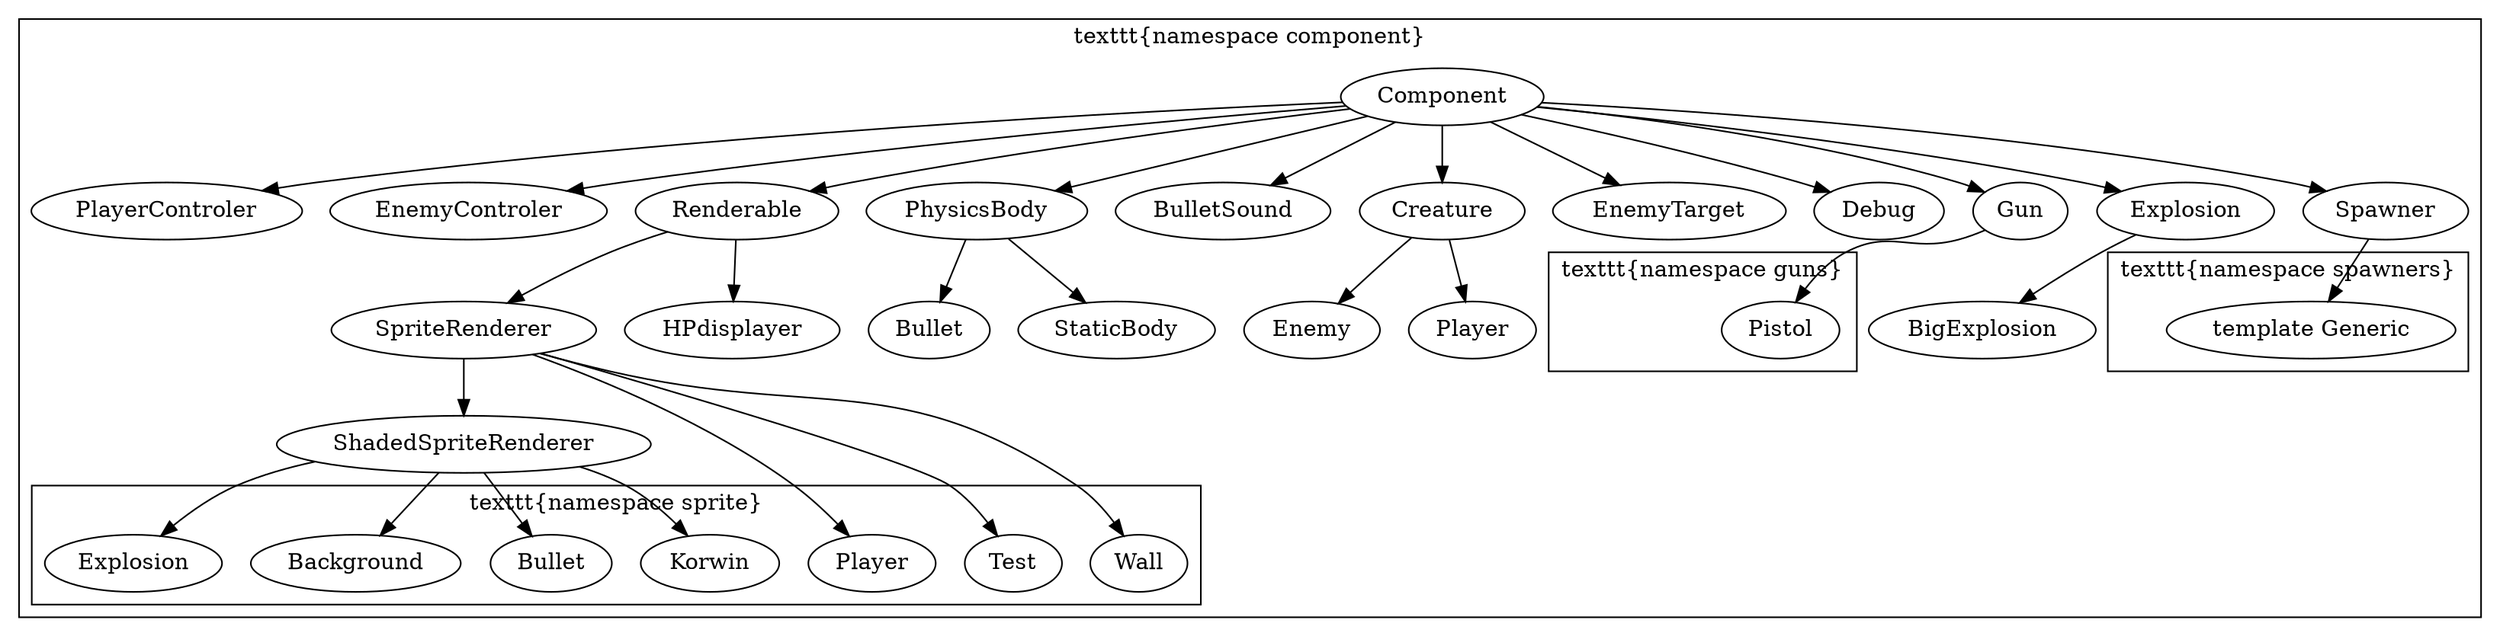 digraph G {
	subgraph cluster_Component {
		Component;
		PlayerControler;
			Component -> PlayerControler;
		EnemyControler;
			Component -> EnemyControler;
		Renderable;
			Component -> Renderable;
		SpriteRenderer;
			Renderable -> SpriteRenderer;
		ShadedSpriteRenderer;
			SpriteRenderer -> ShadedSpriteRenderer;
		HPdisplayer;
			Renderable -> HPdisplayer;
		PhysicsBody;
			Component -> PhysicsBody;
		Bullet;
			PhysicsBody -> Bullet;
		BulletSound;
			Component -> BulletSound;
		Creature;
			Component -> Creature;
		Enemy;
			Creature -> Enemy;
        Player;
            Creature -> Player;
		EnemyTarget;
			Component -> EnemyTarget;
		Debug;
			Component -> Debug;
		Gun;
			Component -> Gun;
		Explosion;
			Component -> Explosion;
        BigExplosion;
            Explosion -> BigExplosion;
		Spawner;
			Component -> Spawner;
		StaticBody;
			PhysicsBody -> StaticBody;
		label="\texttt{namespace component}";

		subgraph cluster_Sprites {
			PlayerSprite [label=Player];
			BulletSprite [label=Bullet];
			Background;
			ExplosionSprite [label=Explosion];
			Test;
			Wall;
			Korwin;
			label="\texttt{namespace sprite}";
		}
		SpriteRenderer -> Wall;
		SpriteRenderer -> PlayerSprite;
		SpriteRenderer -> Test;

		ShadedSpriteRenderer -> BulletSprite;
		ShadedSpriteRenderer -> Background;
		ShadedSpriteRenderer -> ExplosionSprite;
		ShadedSpriteRenderer -> Korwin;

		subgraph cluster_Guns {
			Pistol;
			label="\texttt{namespace guns}"
		}
		Gun -> Pistol;

		subgraph cluster_Spawners {
			Generic [label="template Generic"];
			label="\texttt{namespace spawners}"
		}
		Spawner -> Generic;

	}

}
